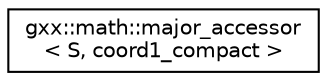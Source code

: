 digraph "Graphical Class Hierarchy"
{
  edge [fontname="Helvetica",fontsize="10",labelfontname="Helvetica",labelfontsize="10"];
  node [fontname="Helvetica",fontsize="10",shape=record];
  rankdir="LR";
  Node1 [label="gxx::math::major_accessor\l\< S, coord1_compact \>",height=0.2,width=0.4,color="black", fillcolor="white", style="filled",URL="$structgxx_1_1math_1_1major__accessor_3_01S_00_01coord1__compact_01_4.html"];
}
